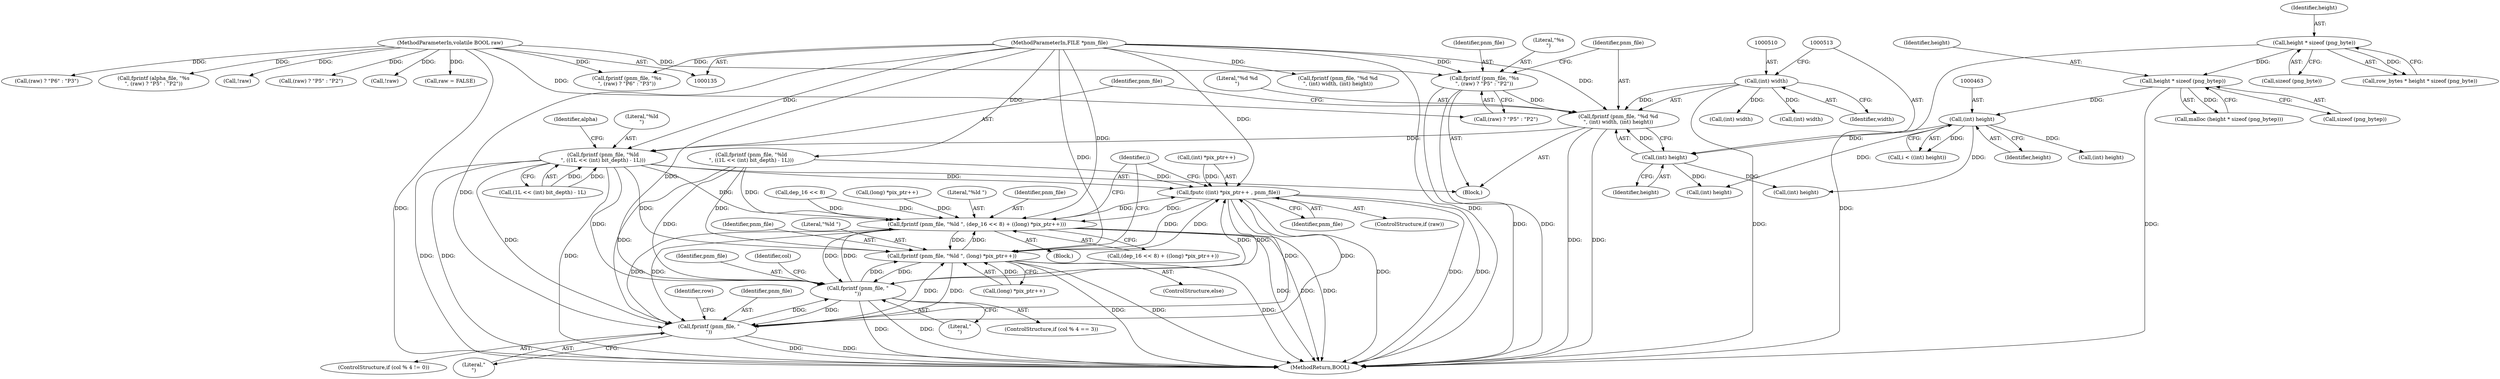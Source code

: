 digraph "0_Android_9d4853418ab2f754c2b63e091c29c5529b8b86ca_157@API" {
"1000506" [label="(Call,fprintf (pnm_file, \"%d %d\n\", (int) width, (int) height))"];
"1000499" [label="(Call,fprintf (pnm_file, \"%s\n\", (raw) ? \"P5\" : \"P2\"))"];
"1000137" [label="(MethodParameterIn,FILE *pnm_file)"];
"1000139" [label="(MethodParameterIn,volatile BOOL raw)"];
"1000509" [label="(Call,(int) width)"];
"1000512" [label="(Call,(int) height)"];
"1000462" [label="(Call,(int) height)"];
"1000437" [label="(Call,height * sizeof (png_bytep))"];
"1000416" [label="(Call,height * sizeof (png_byte))"];
"1000515" [label="(Call,fprintf (pnm_file, \"%ld\n\", ((1L << (int) bit_depth) - 1L)))"];
"1000639" [label="(Call,fputc ((int) *pix_ptr++ , pnm_file))"];
"1000659" [label="(Call,fprintf (pnm_file, \"%ld \", (dep_16 << 8) + ((long) *pix_ptr++)))"];
"1000672" [label="(Call,fprintf (pnm_file, \"%ld \", (long) *pix_ptr++))"];
"1000749" [label="(Call,fprintf (pnm_file, \"\n\"))"];
"1000761" [label="(Call,fprintf (pnm_file, \"\n\"))"];
"1000761" [label="(Call,fprintf (pnm_file, \"\n\"))"];
"1000517" [label="(Literal,\"%ld\n\")"];
"1000542" [label="(Call,fprintf (pnm_file, \"%d %d\n\", (int) width, (int) height))"];
"1000418" [label="(Call,sizeof (png_byte))"];
"1000751" [label="(Literal,\"\n\")"];
"1000437" [label="(Call,height * sizeof (png_bytep))"];
"1000502" [label="(Call,(raw) ? \"P5\" : \"P2\")"];
"1000507" [label="(Identifier,pnm_file)"];
"1000439" [label="(Call,sizeof (png_bytep))"];
"1000753" [label="(Call,!raw)"];
"1000563" [label="(Identifier,alpha)"];
"1000645" [label="(Identifier,pnm_file)"];
"1000515" [label="(Call,fprintf (pnm_file, \"%ld\n\", ((1L << (int) bit_depth) - 1L)))"];
"1000663" [label="(Call,dep_16 << 8)"];
"1000672" [label="(Call,fprintf (pnm_file, \"%ld \", (long) *pix_ptr++))"];
"1000509" [label="(Call,(int) width)"];
"1000666" [label="(Call,(long) *pix_ptr++)"];
"1000464" [label="(Identifier,height)"];
"1000611" [label="(Identifier,row)"];
"1000498" [label="(Block,)"];
"1000661" [label="(Literal,\"%ld \")"];
"1000551" [label="(Call,fprintf (pnm_file, \"%ld\n\", ((1L << (int) bit_depth) - 1L)))"];
"1000585" [label="(Call,(int) height)"];
"1000743" [label="(ControlStructure,if (col % 4 == 3))"];
"1000506" [label="(Call,fprintf (pnm_file, \"%d %d\n\", (int) width, (int) height))"];
"1000750" [label="(Identifier,pnm_file)"];
"1000640" [label="(Call,(int) *pix_ptr++)"];
"1000512" [label="(Call,(int) height)"];
"1000651" [label="(Block,)"];
"1000511" [label="(Identifier,width)"];
"1000500" [label="(Identifier,pnm_file)"];
"1000514" [label="(Identifier,height)"];
"1000662" [label="(Call,(dep_16 << 8) + ((long) *pix_ptr++))"];
"1000639" [label="(Call,fputc ((int) *pix_ptr++ , pnm_file))"];
"1000516" [label="(Identifier,pnm_file)"];
"1000582" [label="(Call,(int) width)"];
"1000637" [label="(ControlStructure,if (raw))"];
"1000623" [label="(Identifier,col)"];
"1000137" [label="(MethodParameterIn,FILE *pnm_file)"];
"1000548" [label="(Call,(int) height)"];
"1000575" [label="(Call,(raw) ? \"P5\" : \"P2\")"];
"1000635" [label="(Identifier,i)"];
"1000675" [label="(Call,(long) *pix_ptr++)"];
"1000741" [label="(Call,!raw)"];
"1000607" [label="(Call,(int) height)"];
"1000335" [label="(Call,raw = FALSE)"];
"1000499" [label="(Call,fprintf (pnm_file, \"%s\n\", (raw) ? \"P5\" : \"P2\"))"];
"1000535" [label="(Call,fprintf (pnm_file, \"%s\n\", (raw) ? \"P6\" : \"P3\"))"];
"1000660" [label="(Identifier,pnm_file)"];
"1000671" [label="(ControlStructure,else)"];
"1000673" [label="(Identifier,pnm_file)"];
"1000501" [label="(Literal,\"%s\n\")"];
"1000538" [label="(Call,(raw) ? \"P6\" : \"P3\")"];
"1000414" [label="(Call,row_bytes * height * sizeof (png_byte))"];
"1000674" [label="(Literal,\"%ld \")"];
"1000518" [label="(Call,(1L << (int) bit_depth) - 1L)"];
"1000508" [label="(Literal,\"%d %d\n\")"];
"1000749" [label="(Call,fprintf (pnm_file, \"\n\"))"];
"1000139" [label="(MethodParameterIn,volatile BOOL raw)"];
"1000462" [label="(Call,(int) height)"];
"1000782" [label="(MethodReturn,BOOL)"];
"1000572" [label="(Call,fprintf (alpha_file, \"%s\n\", (raw) ? \"P5\" : \"P2\"))"];
"1000436" [label="(Call,malloc (height * sizeof (png_bytep)))"];
"1000460" [label="(Call,i < ((int) height))"];
"1000416" [label="(Call,height * sizeof (png_byte))"];
"1000755" [label="(ControlStructure,if (col % 4 != 0))"];
"1000762" [label="(Identifier,pnm_file)"];
"1000619" [label="(Call,(int) width)"];
"1000763" [label="(Literal,\"\n\")"];
"1000438" [label="(Identifier,height)"];
"1000659" [label="(Call,fprintf (pnm_file, \"%ld \", (dep_16 << 8) + ((long) *pix_ptr++)))"];
"1000417" [label="(Identifier,height)"];
"1000506" -> "1000498"  [label="AST: "];
"1000506" -> "1000512"  [label="CFG: "];
"1000507" -> "1000506"  [label="AST: "];
"1000508" -> "1000506"  [label="AST: "];
"1000509" -> "1000506"  [label="AST: "];
"1000512" -> "1000506"  [label="AST: "];
"1000516" -> "1000506"  [label="CFG: "];
"1000506" -> "1000782"  [label="DDG: "];
"1000506" -> "1000782"  [label="DDG: "];
"1000499" -> "1000506"  [label="DDG: "];
"1000137" -> "1000506"  [label="DDG: "];
"1000509" -> "1000506"  [label="DDG: "];
"1000512" -> "1000506"  [label="DDG: "];
"1000506" -> "1000515"  [label="DDG: "];
"1000499" -> "1000498"  [label="AST: "];
"1000499" -> "1000502"  [label="CFG: "];
"1000500" -> "1000499"  [label="AST: "];
"1000501" -> "1000499"  [label="AST: "];
"1000502" -> "1000499"  [label="AST: "];
"1000507" -> "1000499"  [label="CFG: "];
"1000499" -> "1000782"  [label="DDG: "];
"1000499" -> "1000782"  [label="DDG: "];
"1000137" -> "1000499"  [label="DDG: "];
"1000139" -> "1000499"  [label="DDG: "];
"1000137" -> "1000135"  [label="AST: "];
"1000137" -> "1000782"  [label="DDG: "];
"1000137" -> "1000515"  [label="DDG: "];
"1000137" -> "1000535"  [label="DDG: "];
"1000137" -> "1000542"  [label="DDG: "];
"1000137" -> "1000551"  [label="DDG: "];
"1000137" -> "1000639"  [label="DDG: "];
"1000137" -> "1000659"  [label="DDG: "];
"1000137" -> "1000672"  [label="DDG: "];
"1000137" -> "1000749"  [label="DDG: "];
"1000137" -> "1000761"  [label="DDG: "];
"1000139" -> "1000135"  [label="AST: "];
"1000139" -> "1000782"  [label="DDG: "];
"1000139" -> "1000335"  [label="DDG: "];
"1000139" -> "1000502"  [label="DDG: "];
"1000139" -> "1000535"  [label="DDG: "];
"1000139" -> "1000538"  [label="DDG: "];
"1000139" -> "1000572"  [label="DDG: "];
"1000139" -> "1000575"  [label="DDG: "];
"1000139" -> "1000741"  [label="DDG: "];
"1000139" -> "1000753"  [label="DDG: "];
"1000509" -> "1000511"  [label="CFG: "];
"1000510" -> "1000509"  [label="AST: "];
"1000511" -> "1000509"  [label="AST: "];
"1000513" -> "1000509"  [label="CFG: "];
"1000509" -> "1000782"  [label="DDG: "];
"1000509" -> "1000582"  [label="DDG: "];
"1000509" -> "1000619"  [label="DDG: "];
"1000512" -> "1000514"  [label="CFG: "];
"1000513" -> "1000512"  [label="AST: "];
"1000514" -> "1000512"  [label="AST: "];
"1000462" -> "1000512"  [label="DDG: "];
"1000512" -> "1000585"  [label="DDG: "];
"1000512" -> "1000607"  [label="DDG: "];
"1000462" -> "1000460"  [label="AST: "];
"1000462" -> "1000464"  [label="CFG: "];
"1000463" -> "1000462"  [label="AST: "];
"1000464" -> "1000462"  [label="AST: "];
"1000460" -> "1000462"  [label="CFG: "];
"1000462" -> "1000460"  [label="DDG: "];
"1000437" -> "1000462"  [label="DDG: "];
"1000462" -> "1000548"  [label="DDG: "];
"1000462" -> "1000585"  [label="DDG: "];
"1000462" -> "1000607"  [label="DDG: "];
"1000437" -> "1000436"  [label="AST: "];
"1000437" -> "1000439"  [label="CFG: "];
"1000438" -> "1000437"  [label="AST: "];
"1000439" -> "1000437"  [label="AST: "];
"1000436" -> "1000437"  [label="CFG: "];
"1000437" -> "1000782"  [label="DDG: "];
"1000437" -> "1000436"  [label="DDG: "];
"1000416" -> "1000437"  [label="DDG: "];
"1000416" -> "1000414"  [label="AST: "];
"1000416" -> "1000418"  [label="CFG: "];
"1000417" -> "1000416"  [label="AST: "];
"1000418" -> "1000416"  [label="AST: "];
"1000414" -> "1000416"  [label="CFG: "];
"1000416" -> "1000782"  [label="DDG: "];
"1000416" -> "1000414"  [label="DDG: "];
"1000515" -> "1000498"  [label="AST: "];
"1000515" -> "1000518"  [label="CFG: "];
"1000516" -> "1000515"  [label="AST: "];
"1000517" -> "1000515"  [label="AST: "];
"1000518" -> "1000515"  [label="AST: "];
"1000563" -> "1000515"  [label="CFG: "];
"1000515" -> "1000782"  [label="DDG: "];
"1000515" -> "1000782"  [label="DDG: "];
"1000515" -> "1000782"  [label="DDG: "];
"1000518" -> "1000515"  [label="DDG: "];
"1000518" -> "1000515"  [label="DDG: "];
"1000515" -> "1000639"  [label="DDG: "];
"1000515" -> "1000659"  [label="DDG: "];
"1000515" -> "1000672"  [label="DDG: "];
"1000515" -> "1000749"  [label="DDG: "];
"1000515" -> "1000761"  [label="DDG: "];
"1000639" -> "1000637"  [label="AST: "];
"1000639" -> "1000645"  [label="CFG: "];
"1000640" -> "1000639"  [label="AST: "];
"1000645" -> "1000639"  [label="AST: "];
"1000635" -> "1000639"  [label="CFG: "];
"1000639" -> "1000782"  [label="DDG: "];
"1000639" -> "1000782"  [label="DDG: "];
"1000639" -> "1000782"  [label="DDG: "];
"1000640" -> "1000639"  [label="DDG: "];
"1000761" -> "1000639"  [label="DDG: "];
"1000659" -> "1000639"  [label="DDG: "];
"1000749" -> "1000639"  [label="DDG: "];
"1000672" -> "1000639"  [label="DDG: "];
"1000551" -> "1000639"  [label="DDG: "];
"1000639" -> "1000659"  [label="DDG: "];
"1000639" -> "1000672"  [label="DDG: "];
"1000639" -> "1000749"  [label="DDG: "];
"1000639" -> "1000761"  [label="DDG: "];
"1000659" -> "1000651"  [label="AST: "];
"1000659" -> "1000662"  [label="CFG: "];
"1000660" -> "1000659"  [label="AST: "];
"1000661" -> "1000659"  [label="AST: "];
"1000662" -> "1000659"  [label="AST: "];
"1000635" -> "1000659"  [label="CFG: "];
"1000659" -> "1000782"  [label="DDG: "];
"1000659" -> "1000782"  [label="DDG: "];
"1000659" -> "1000782"  [label="DDG: "];
"1000761" -> "1000659"  [label="DDG: "];
"1000749" -> "1000659"  [label="DDG: "];
"1000672" -> "1000659"  [label="DDG: "];
"1000551" -> "1000659"  [label="DDG: "];
"1000663" -> "1000659"  [label="DDG: "];
"1000663" -> "1000659"  [label="DDG: "];
"1000666" -> "1000659"  [label="DDG: "];
"1000659" -> "1000672"  [label="DDG: "];
"1000659" -> "1000749"  [label="DDG: "];
"1000659" -> "1000761"  [label="DDG: "];
"1000672" -> "1000671"  [label="AST: "];
"1000672" -> "1000675"  [label="CFG: "];
"1000673" -> "1000672"  [label="AST: "];
"1000674" -> "1000672"  [label="AST: "];
"1000675" -> "1000672"  [label="AST: "];
"1000635" -> "1000672"  [label="CFG: "];
"1000672" -> "1000782"  [label="DDG: "];
"1000672" -> "1000782"  [label="DDG: "];
"1000672" -> "1000782"  [label="DDG: "];
"1000761" -> "1000672"  [label="DDG: "];
"1000749" -> "1000672"  [label="DDG: "];
"1000551" -> "1000672"  [label="DDG: "];
"1000675" -> "1000672"  [label="DDG: "];
"1000672" -> "1000749"  [label="DDG: "];
"1000672" -> "1000761"  [label="DDG: "];
"1000749" -> "1000743"  [label="AST: "];
"1000749" -> "1000751"  [label="CFG: "];
"1000750" -> "1000749"  [label="AST: "];
"1000751" -> "1000749"  [label="AST: "];
"1000623" -> "1000749"  [label="CFG: "];
"1000749" -> "1000782"  [label="DDG: "];
"1000749" -> "1000782"  [label="DDG: "];
"1000761" -> "1000749"  [label="DDG: "];
"1000551" -> "1000749"  [label="DDG: "];
"1000749" -> "1000761"  [label="DDG: "];
"1000761" -> "1000755"  [label="AST: "];
"1000761" -> "1000763"  [label="CFG: "];
"1000762" -> "1000761"  [label="AST: "];
"1000763" -> "1000761"  [label="AST: "];
"1000611" -> "1000761"  [label="CFG: "];
"1000761" -> "1000782"  [label="DDG: "];
"1000761" -> "1000782"  [label="DDG: "];
"1000551" -> "1000761"  [label="DDG: "];
}

